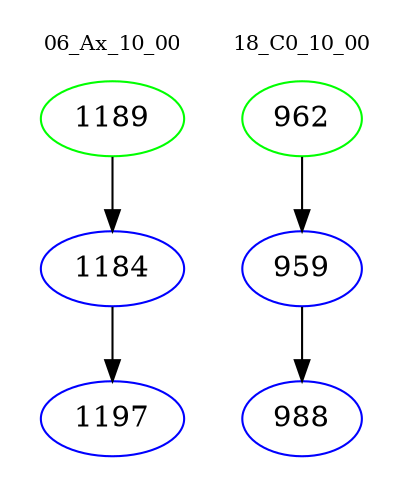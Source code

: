 digraph{
subgraph cluster_0 {
color = white
label = "06_Ax_10_00";
fontsize=10;
T0_1189 [label="1189", color="green"]
T0_1189 -> T0_1184 [color="black"]
T0_1184 [label="1184", color="blue"]
T0_1184 -> T0_1197 [color="black"]
T0_1197 [label="1197", color="blue"]
}
subgraph cluster_1 {
color = white
label = "18_C0_10_00";
fontsize=10;
T1_962 [label="962", color="green"]
T1_962 -> T1_959 [color="black"]
T1_959 [label="959", color="blue"]
T1_959 -> T1_988 [color="black"]
T1_988 [label="988", color="blue"]
}
}
